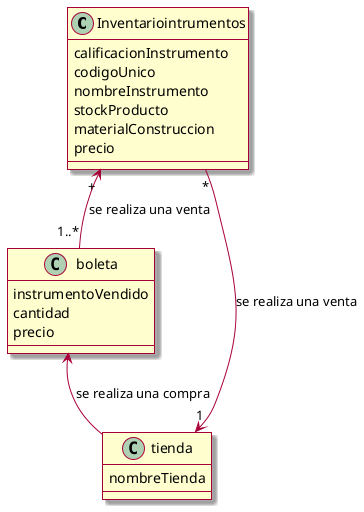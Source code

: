 @startuml

skin rose

class Inventariointrumentos{
calificacionInstrumento
codigoUnico
nombreInstrumento
stockProducto
materialConstruccion
precio
}
class boleta{
instrumentoVendido
cantidad
precio
}
class tienda{
nombreTienda
}

tienda"1" <-- "*"Inventariointrumentos: "se realiza una venta"
Inventariointrumentos"+" <-- "1..*"boleta : se realiza una venta
boleta <-- tienda : se realiza una compra

@enduml